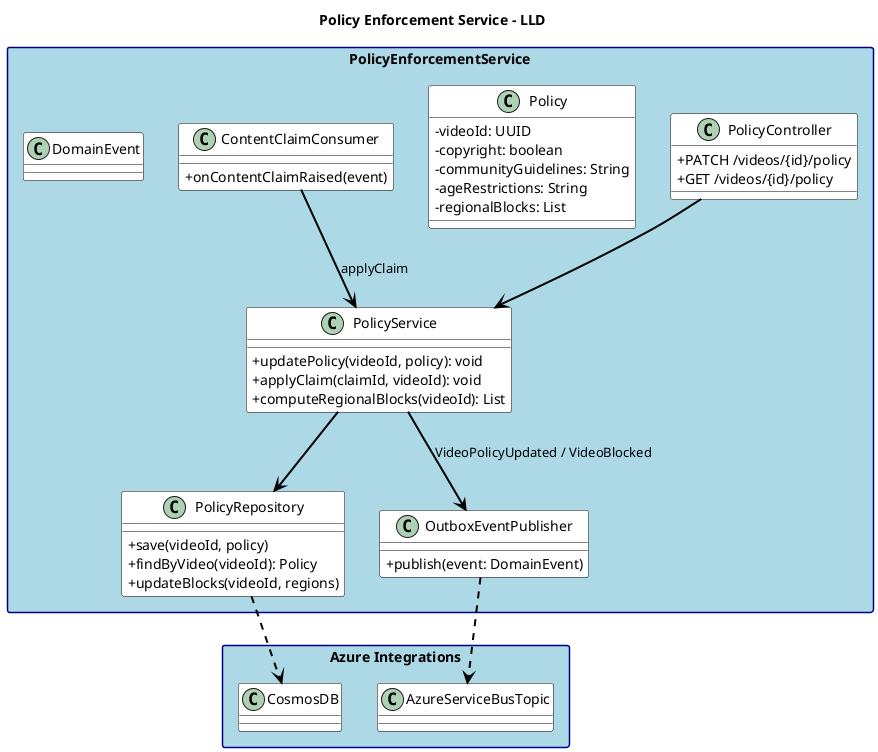 @startuml
title Policy Enforcement Service - LLD

skinparam shadowing false
skinparam packageStyle rectangle
skinparam classAttributeIconSize 0
skinparam fontName "Helvetica"
skinparam titleFontName "Helvetica"
skinparam legendFontName "Helvetica"
skinparam noteFontName "Helvetica"
skinparam backgroundColor white
skinparam packageBackgroundColor lightblue
skinparam packageBorderColor darkblue
skinparam classBackgroundColor white
skinparam classBorderColor black
skinparam interfaceBackgroundColor lightgreen
skinparam interfaceBorderColor black
skinparam enumBackgroundColor lightyellow
skinparam enumBorderColor black
skinparam arrowColor black
skinparam arrowThickness 2


package "PolicyEnforcementService" {
class PolicyController {
+PATCH /videos/{id}/policy
+GET /videos/{id}/policy
}

class PolicyService {
+updatePolicy(videoId, policy): void
+applyClaim(claimId, videoId): void
+computeRegionalBlocks(videoId): List
}

class PolicyRepository {
+save(videoId, policy)
+findByVideo(videoId): Policy
+updateBlocks(videoId, regions)
}

class Policy {
-videoId: UUID
-copyright: boolean
-communityGuidelines: String
-ageRestrictions: String
-regionalBlocks: List
}

class ContentClaimConsumer {
+onContentClaimRaised(event)
}

class OutboxEventPublisher {
+publish(event: DomainEvent)
}
class DomainEvent {}
}

package "Azure Integrations" {
class CosmosDB
class AzureServiceBusTopic
}

PolicyController --> PolicyService
PolicyService --> PolicyRepository
ContentClaimConsumer --> PolicyService : applyClaim
PolicyRepository ..> CosmosDB
PolicyService --> OutboxEventPublisher : "VideoPolicyUpdated / VideoBlocked"
OutboxEventPublisher ..> AzureServiceBusTopic

@enduml
